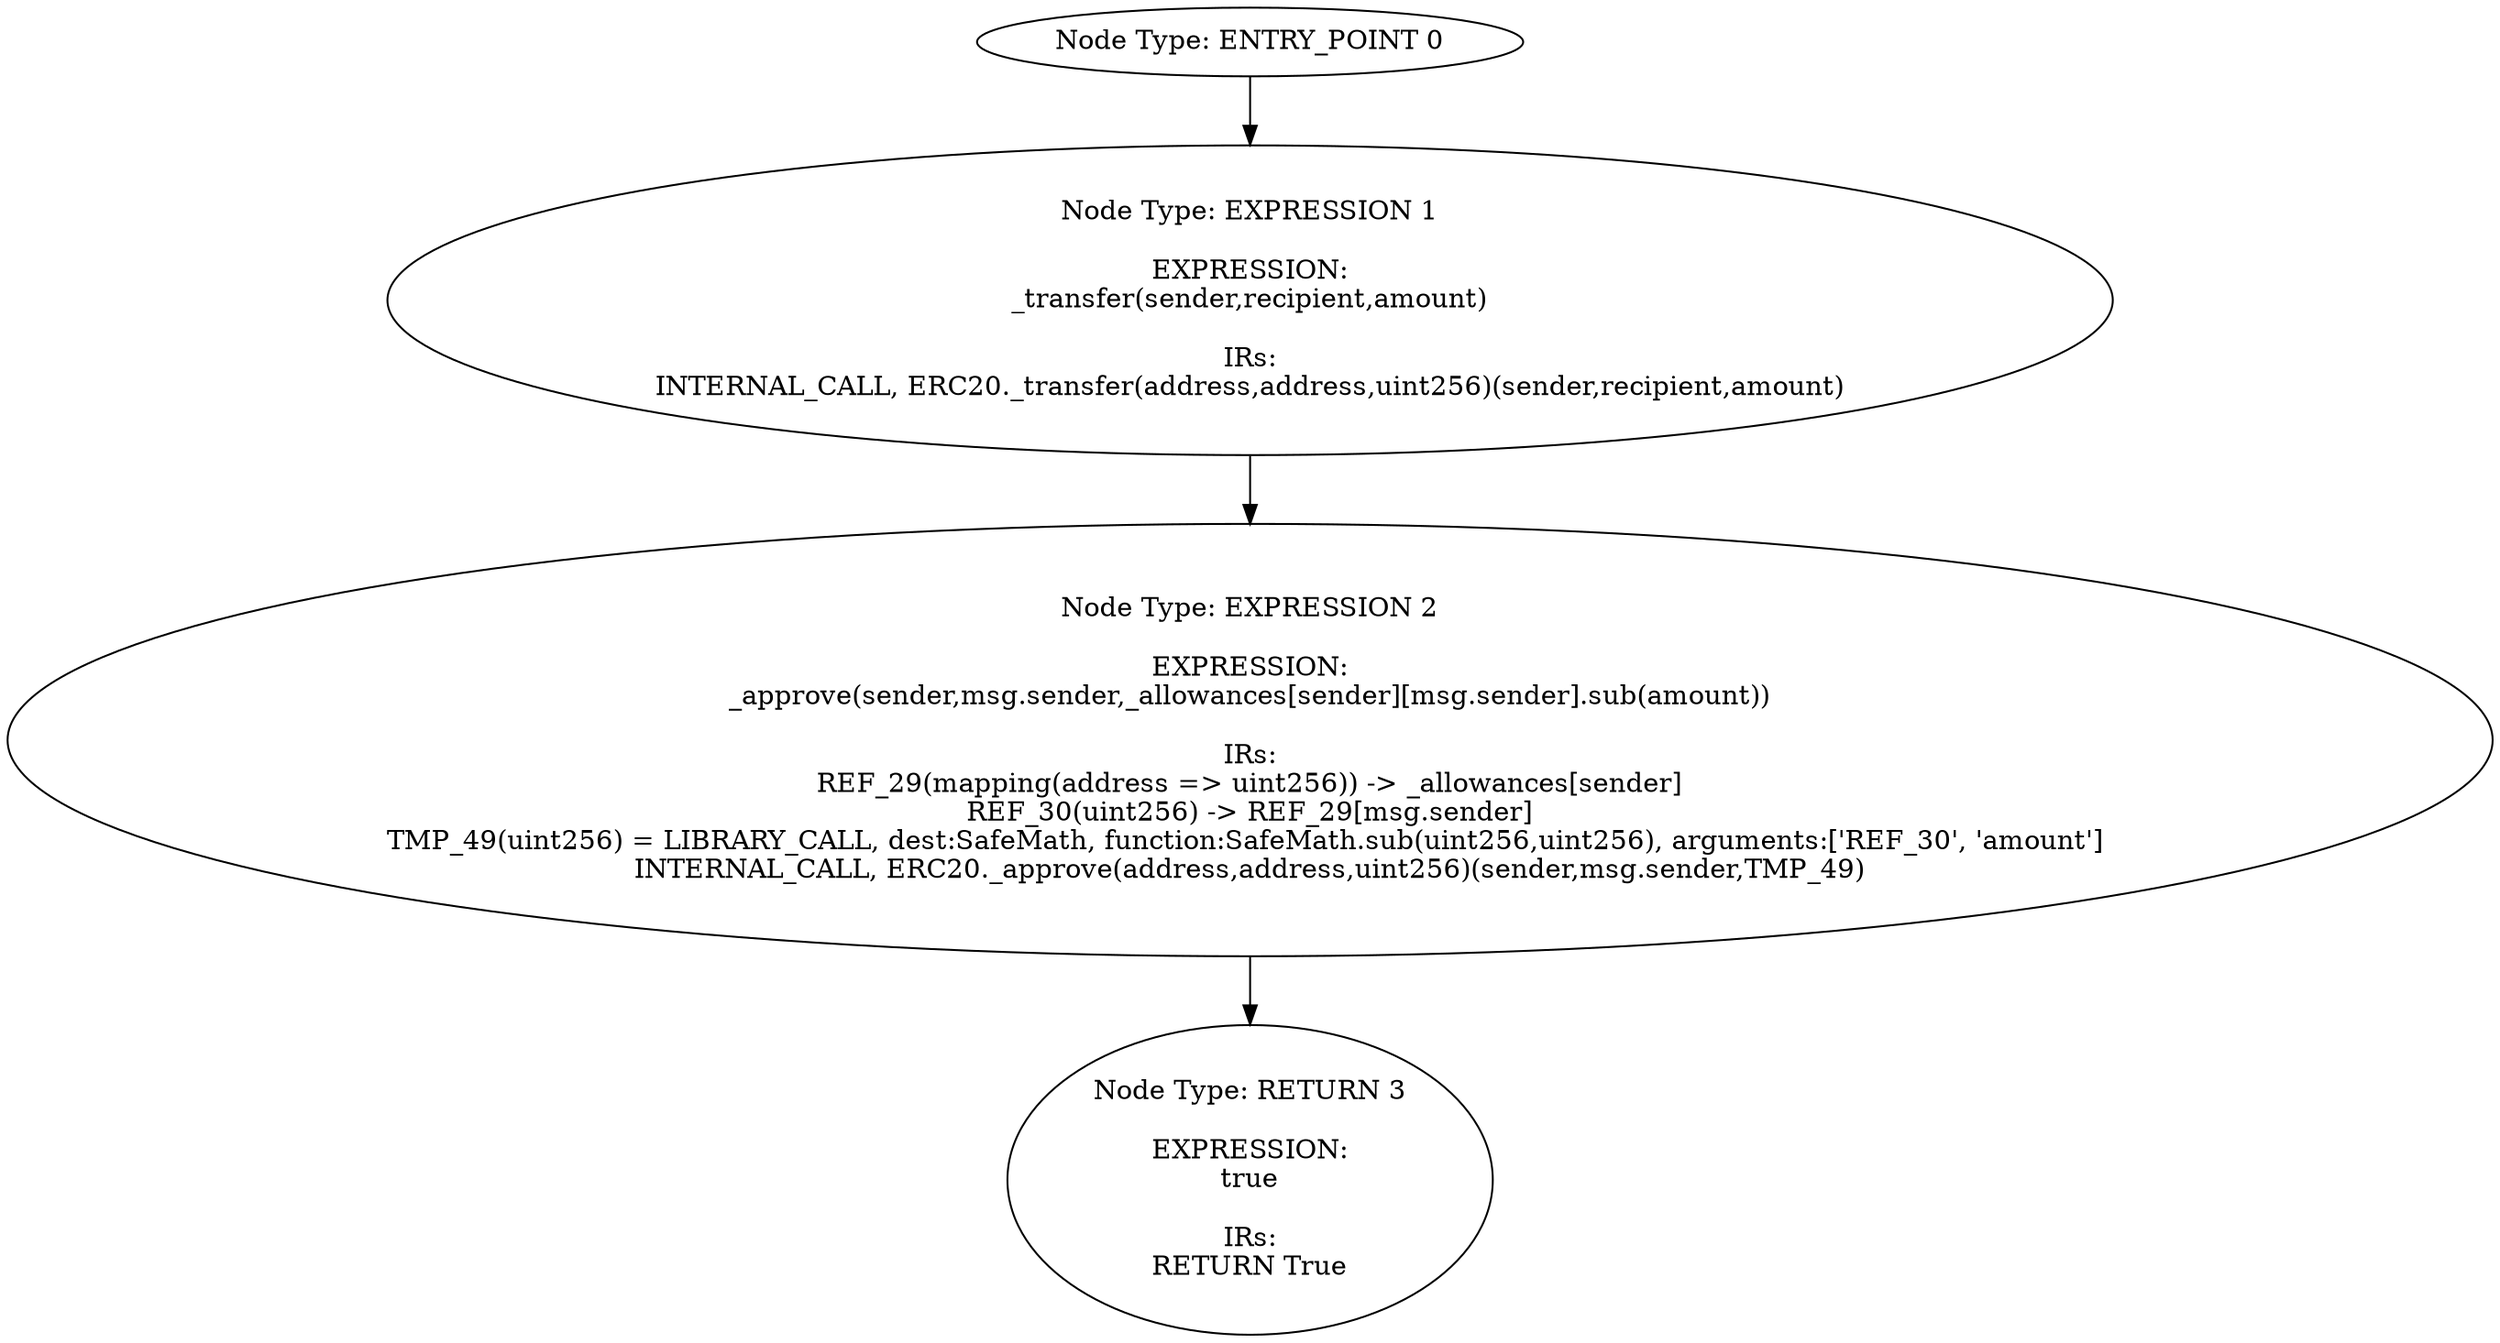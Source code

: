 digraph{
0[label="Node Type: ENTRY_POINT 0
"];
0->1;
1[label="Node Type: EXPRESSION 1

EXPRESSION:
_transfer(sender,recipient,amount)

IRs:
INTERNAL_CALL, ERC20._transfer(address,address,uint256)(sender,recipient,amount)"];
1->2;
2[label="Node Type: EXPRESSION 2

EXPRESSION:
_approve(sender,msg.sender,_allowances[sender][msg.sender].sub(amount))

IRs:
REF_29(mapping(address => uint256)) -> _allowances[sender]
REF_30(uint256) -> REF_29[msg.sender]
TMP_49(uint256) = LIBRARY_CALL, dest:SafeMath, function:SafeMath.sub(uint256,uint256), arguments:['REF_30', 'amount'] 
INTERNAL_CALL, ERC20._approve(address,address,uint256)(sender,msg.sender,TMP_49)"];
2->3;
3[label="Node Type: RETURN 3

EXPRESSION:
true

IRs:
RETURN True"];
}
